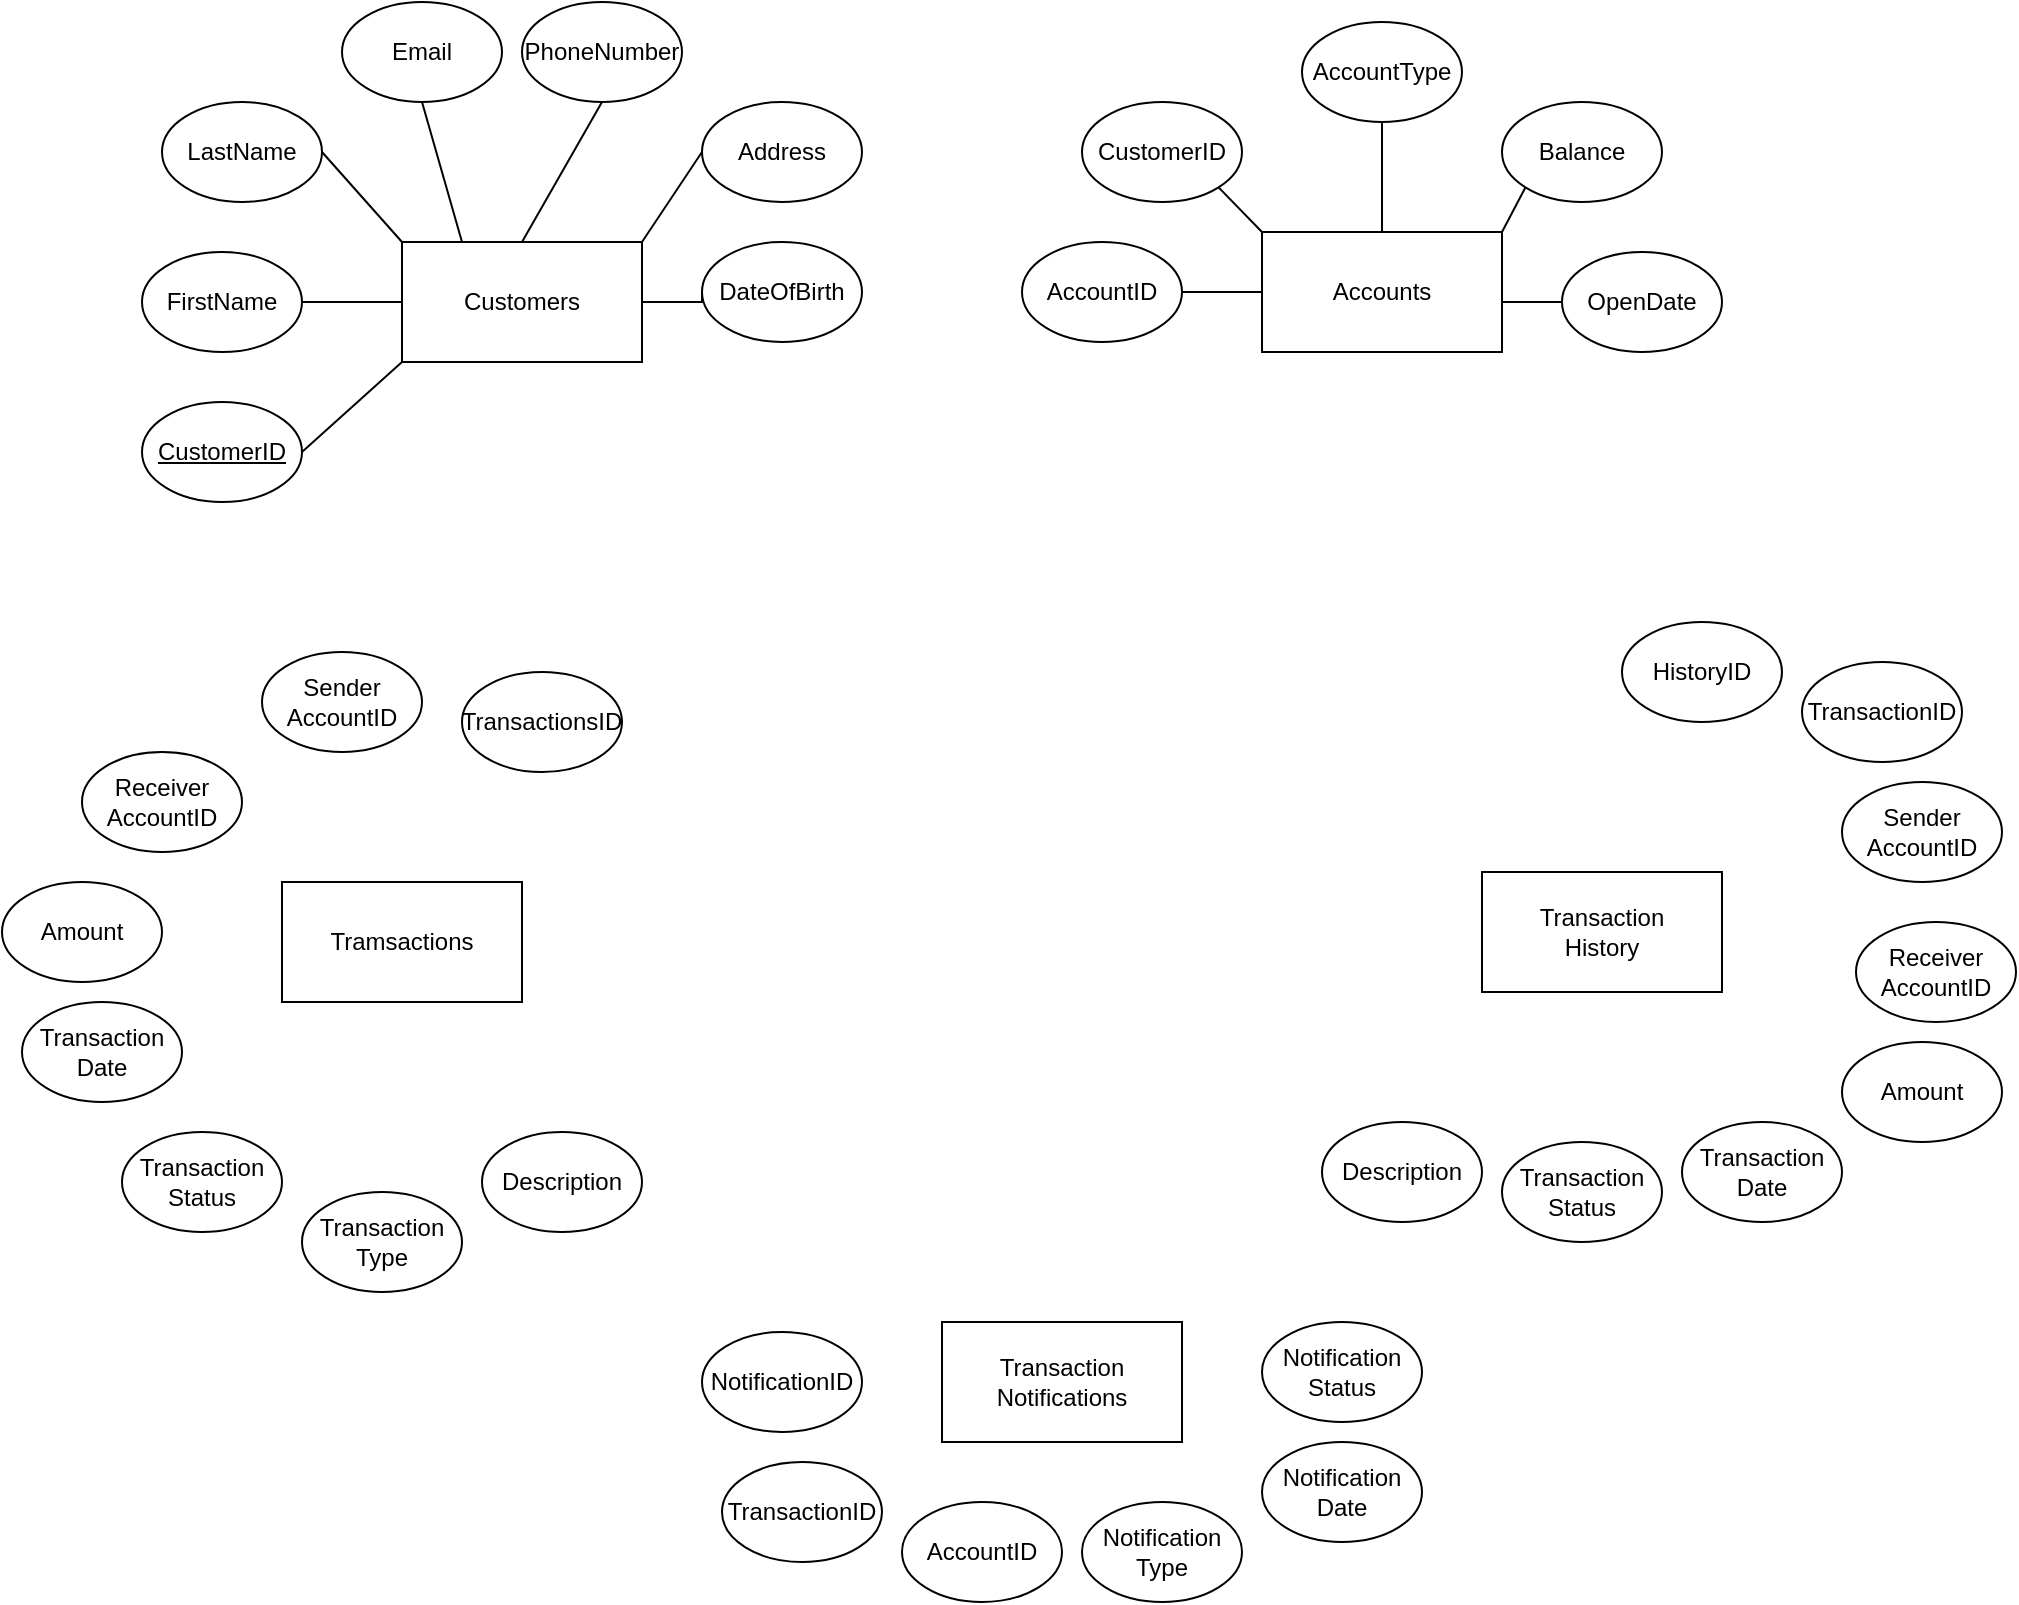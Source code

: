 <mxfile version="24.4.0" type="github">
  <diagram name="Page-1" id="7tcghA5O4iVg9XCuo4NI">
    <mxGraphModel dx="2261" dy="772" grid="1" gridSize="10" guides="1" tooltips="1" connect="1" arrows="1" fold="1" page="1" pageScale="1" pageWidth="827" pageHeight="1169" math="0" shadow="0">
      <root>
        <mxCell id="0" />
        <mxCell id="1" parent="0" />
        <mxCell id="TxpxUodFQDuzSuq3pr_V-17" value="" style="group" vertex="1" connectable="0" parent="1">
          <mxGeometry x="180" y="760" width="360" height="140" as="geometry" />
        </mxCell>
        <mxCell id="TxpxUodFQDuzSuq3pr_V-10" value="Transaction&lt;br&gt;Notifications" style="rounded=0;whiteSpace=wrap;html=1;" vertex="1" parent="TxpxUodFQDuzSuq3pr_V-17">
          <mxGeometry x="120" width="120" height="60" as="geometry" />
        </mxCell>
        <mxCell id="TxpxUodFQDuzSuq3pr_V-11" value="NotificationID" style="ellipse;whiteSpace=wrap;html=1;" vertex="1" parent="TxpxUodFQDuzSuq3pr_V-17">
          <mxGeometry y="5" width="80" height="50" as="geometry" />
        </mxCell>
        <mxCell id="TxpxUodFQDuzSuq3pr_V-12" value="TransactionID" style="ellipse;whiteSpace=wrap;html=1;" vertex="1" parent="TxpxUodFQDuzSuq3pr_V-17">
          <mxGeometry x="10" y="70" width="80" height="50" as="geometry" />
        </mxCell>
        <mxCell id="TxpxUodFQDuzSuq3pr_V-13" value="AccountID" style="ellipse;whiteSpace=wrap;html=1;" vertex="1" parent="TxpxUodFQDuzSuq3pr_V-17">
          <mxGeometry x="100" y="90" width="80" height="50" as="geometry" />
        </mxCell>
        <mxCell id="TxpxUodFQDuzSuq3pr_V-14" value="Notification&lt;br&gt;Type" style="ellipse;whiteSpace=wrap;html=1;" vertex="1" parent="TxpxUodFQDuzSuq3pr_V-17">
          <mxGeometry x="190" y="90" width="80" height="50" as="geometry" />
        </mxCell>
        <mxCell id="TxpxUodFQDuzSuq3pr_V-15" value="Notification&lt;br&gt;Date" style="ellipse;whiteSpace=wrap;html=1;" vertex="1" parent="TxpxUodFQDuzSuq3pr_V-17">
          <mxGeometry x="280" y="60" width="80" height="50" as="geometry" />
        </mxCell>
        <mxCell id="TxpxUodFQDuzSuq3pr_V-16" value="Notification&lt;br&gt;Status" style="ellipse;whiteSpace=wrap;html=1;" vertex="1" parent="TxpxUodFQDuzSuq3pr_V-17">
          <mxGeometry x="280" width="80" height="50" as="geometry" />
        </mxCell>
        <mxCell id="TxpxUodFQDuzSuq3pr_V-18" value="" style="group" vertex="1" connectable="0" parent="1">
          <mxGeometry x="490" y="410" width="347" height="310" as="geometry" />
        </mxCell>
        <mxCell id="b7hbQGppqmH5EkRF_Ry8-38" value="Transaction&lt;br&gt;History" style="rounded=0;whiteSpace=wrap;html=1;" parent="TxpxUodFQDuzSuq3pr_V-18" vertex="1">
          <mxGeometry x="80" y="125" width="120" height="60" as="geometry" />
        </mxCell>
        <mxCell id="TxpxUodFQDuzSuq3pr_V-2" value="HistoryID" style="ellipse;whiteSpace=wrap;html=1;" vertex="1" parent="TxpxUodFQDuzSuq3pr_V-18">
          <mxGeometry x="150" width="80" height="50" as="geometry" />
        </mxCell>
        <mxCell id="TxpxUodFQDuzSuq3pr_V-3" value="TransactionID" style="ellipse;whiteSpace=wrap;html=1;" vertex="1" parent="TxpxUodFQDuzSuq3pr_V-18">
          <mxGeometry x="240" y="20" width="80" height="50" as="geometry" />
        </mxCell>
        <mxCell id="TxpxUodFQDuzSuq3pr_V-4" value="Sender&lt;br&gt;AccountID" style="ellipse;whiteSpace=wrap;html=1;" vertex="1" parent="TxpxUodFQDuzSuq3pr_V-18">
          <mxGeometry x="260" y="80" width="80" height="50" as="geometry" />
        </mxCell>
        <mxCell id="TxpxUodFQDuzSuq3pr_V-5" value="Receiver&lt;br&gt;AccountID" style="ellipse;whiteSpace=wrap;html=1;" vertex="1" parent="TxpxUodFQDuzSuq3pr_V-18">
          <mxGeometry x="267" y="150" width="80" height="50" as="geometry" />
        </mxCell>
        <mxCell id="TxpxUodFQDuzSuq3pr_V-6" value="Amount" style="ellipse;whiteSpace=wrap;html=1;" vertex="1" parent="TxpxUodFQDuzSuq3pr_V-18">
          <mxGeometry x="260" y="210" width="80" height="50" as="geometry" />
        </mxCell>
        <mxCell id="TxpxUodFQDuzSuq3pr_V-7" value="Transaction&lt;br&gt;Date" style="ellipse;whiteSpace=wrap;html=1;" vertex="1" parent="TxpxUodFQDuzSuq3pr_V-18">
          <mxGeometry x="180" y="250" width="80" height="50" as="geometry" />
        </mxCell>
        <mxCell id="TxpxUodFQDuzSuq3pr_V-8" value="Transaction&lt;br&gt;Status" style="ellipse;whiteSpace=wrap;html=1;" vertex="1" parent="TxpxUodFQDuzSuq3pr_V-18">
          <mxGeometry x="90" y="260" width="80" height="50" as="geometry" />
        </mxCell>
        <mxCell id="TxpxUodFQDuzSuq3pr_V-9" value="Description" style="ellipse;whiteSpace=wrap;html=1;" vertex="1" parent="TxpxUodFQDuzSuq3pr_V-18">
          <mxGeometry y="250" width="80" height="50" as="geometry" />
        </mxCell>
        <mxCell id="TxpxUodFQDuzSuq3pr_V-19" value="" style="group" vertex="1" connectable="0" parent="1">
          <mxGeometry x="-170" y="425" width="320" height="320" as="geometry" />
        </mxCell>
        <mxCell id="b7hbQGppqmH5EkRF_Ry8-29" value="Tramsactions" style="rounded=0;whiteSpace=wrap;html=1;" parent="TxpxUodFQDuzSuq3pr_V-19" vertex="1">
          <mxGeometry x="140" y="115" width="120" height="60" as="geometry" />
        </mxCell>
        <mxCell id="b7hbQGppqmH5EkRF_Ry8-30" value="Transaction&lt;br&gt;Date" style="ellipse;whiteSpace=wrap;html=1;" parent="TxpxUodFQDuzSuq3pr_V-19" vertex="1">
          <mxGeometry x="10" y="175" width="80" height="50" as="geometry" />
        </mxCell>
        <mxCell id="b7hbQGppqmH5EkRF_Ry8-31" value="Receiver&lt;br&gt;AccountID" style="ellipse;whiteSpace=wrap;html=1;" parent="TxpxUodFQDuzSuq3pr_V-19" vertex="1">
          <mxGeometry x="40" y="50" width="80" height="50" as="geometry" />
        </mxCell>
        <mxCell id="b7hbQGppqmH5EkRF_Ry8-32" value="Amount" style="ellipse;whiteSpace=wrap;html=1;" parent="TxpxUodFQDuzSuq3pr_V-19" vertex="1">
          <mxGeometry y="115" width="80" height="50" as="geometry" />
        </mxCell>
        <mxCell id="b7hbQGppqmH5EkRF_Ry8-33" value="Transaction&lt;br&gt;Status" style="ellipse;whiteSpace=wrap;html=1;" parent="TxpxUodFQDuzSuq3pr_V-19" vertex="1">
          <mxGeometry x="60" y="240" width="80" height="50" as="geometry" />
        </mxCell>
        <mxCell id="b7hbQGppqmH5EkRF_Ry8-34" value="Sender&lt;br&gt;AccountID" style="ellipse;whiteSpace=wrap;html=1;" parent="TxpxUodFQDuzSuq3pr_V-19" vertex="1">
          <mxGeometry x="130" width="80" height="50" as="geometry" />
        </mxCell>
        <mxCell id="b7hbQGppqmH5EkRF_Ry8-35" value="Transaction&lt;br&gt;Type" style="ellipse;whiteSpace=wrap;html=1;" parent="TxpxUodFQDuzSuq3pr_V-19" vertex="1">
          <mxGeometry x="150" y="270" width="80" height="50" as="geometry" />
        </mxCell>
        <mxCell id="b7hbQGppqmH5EkRF_Ry8-36" value="Description" style="ellipse;whiteSpace=wrap;html=1;" parent="TxpxUodFQDuzSuq3pr_V-19" vertex="1">
          <mxGeometry x="240" y="240" width="80" height="50" as="geometry" />
        </mxCell>
        <mxCell id="b7hbQGppqmH5EkRF_Ry8-37" value="TransactionsID" style="ellipse;whiteSpace=wrap;html=1;" parent="TxpxUodFQDuzSuq3pr_V-19" vertex="1">
          <mxGeometry x="230" y="10" width="80" height="50" as="geometry" />
        </mxCell>
        <mxCell id="TxpxUodFQDuzSuq3pr_V-20" value="" style="group" vertex="1" connectable="0" parent="1">
          <mxGeometry x="-100" y="100" width="360" height="250" as="geometry" />
        </mxCell>
        <mxCell id="b7hbQGppqmH5EkRF_Ry8-10" style="rounded=0;orthogonalLoop=1;jettySize=auto;html=1;exitX=0;exitY=1;exitDx=0;exitDy=0;entryX=1;entryY=0.5;entryDx=0;entryDy=0;endArrow=none;endFill=0;" parent="TxpxUodFQDuzSuq3pr_V-20" source="b7hbQGppqmH5EkRF_Ry8-1" target="b7hbQGppqmH5EkRF_Ry8-2" edge="1">
          <mxGeometry relative="1" as="geometry" />
        </mxCell>
        <mxCell id="b7hbQGppqmH5EkRF_Ry8-11" style="edgeStyle=orthogonalEdgeStyle;rounded=0;orthogonalLoop=1;jettySize=auto;html=1;exitX=0;exitY=0.5;exitDx=0;exitDy=0;entryX=1;entryY=0.5;entryDx=0;entryDy=0;endArrow=none;endFill=0;" parent="TxpxUodFQDuzSuq3pr_V-20" source="b7hbQGppqmH5EkRF_Ry8-1" target="b7hbQGppqmH5EkRF_Ry8-3" edge="1">
          <mxGeometry relative="1" as="geometry" />
        </mxCell>
        <mxCell id="b7hbQGppqmH5EkRF_Ry8-12" style="rounded=0;orthogonalLoop=1;jettySize=auto;html=1;exitX=0;exitY=0;exitDx=0;exitDy=0;entryX=1;entryY=0.5;entryDx=0;entryDy=0;endArrow=none;endFill=0;" parent="TxpxUodFQDuzSuq3pr_V-20" source="b7hbQGppqmH5EkRF_Ry8-1" target="b7hbQGppqmH5EkRF_Ry8-4" edge="1">
          <mxGeometry relative="1" as="geometry" />
        </mxCell>
        <mxCell id="b7hbQGppqmH5EkRF_Ry8-13" style="rounded=0;orthogonalLoop=1;jettySize=auto;html=1;exitX=0.25;exitY=0;exitDx=0;exitDy=0;entryX=0.5;entryY=1;entryDx=0;entryDy=0;endArrow=none;endFill=0;" parent="TxpxUodFQDuzSuq3pr_V-20" source="b7hbQGppqmH5EkRF_Ry8-1" target="b7hbQGppqmH5EkRF_Ry8-5" edge="1">
          <mxGeometry relative="1" as="geometry" />
        </mxCell>
        <mxCell id="b7hbQGppqmH5EkRF_Ry8-14" style="rounded=0;orthogonalLoop=1;jettySize=auto;html=1;exitX=0.5;exitY=0;exitDx=0;exitDy=0;entryX=0.5;entryY=1;entryDx=0;entryDy=0;endArrow=none;endFill=0;" parent="TxpxUodFQDuzSuq3pr_V-20" source="b7hbQGppqmH5EkRF_Ry8-1" target="b7hbQGppqmH5EkRF_Ry8-6" edge="1">
          <mxGeometry relative="1" as="geometry" />
        </mxCell>
        <mxCell id="b7hbQGppqmH5EkRF_Ry8-15" style="rounded=0;orthogonalLoop=1;jettySize=auto;html=1;exitX=1;exitY=0;exitDx=0;exitDy=0;entryX=0;entryY=0.5;entryDx=0;entryDy=0;endArrow=none;endFill=0;" parent="TxpxUodFQDuzSuq3pr_V-20" source="b7hbQGppqmH5EkRF_Ry8-1" target="b7hbQGppqmH5EkRF_Ry8-7" edge="1">
          <mxGeometry relative="1" as="geometry" />
        </mxCell>
        <mxCell id="b7hbQGppqmH5EkRF_Ry8-16" style="edgeStyle=orthogonalEdgeStyle;rounded=0;orthogonalLoop=1;jettySize=auto;html=1;exitX=1;exitY=0.5;exitDx=0;exitDy=0;entryX=0;entryY=0.5;entryDx=0;entryDy=0;endArrow=none;endFill=0;" parent="TxpxUodFQDuzSuq3pr_V-20" source="b7hbQGppqmH5EkRF_Ry8-1" target="b7hbQGppqmH5EkRF_Ry8-8" edge="1">
          <mxGeometry relative="1" as="geometry" />
        </mxCell>
        <mxCell id="b7hbQGppqmH5EkRF_Ry8-1" value="Customers" style="rounded=0;whiteSpace=wrap;html=1;" parent="TxpxUodFQDuzSuq3pr_V-20" vertex="1">
          <mxGeometry x="130" y="120" width="120" height="60" as="geometry" />
        </mxCell>
        <mxCell id="b7hbQGppqmH5EkRF_Ry8-2" value="CustomerID" style="ellipse;whiteSpace=wrap;html=1;fontStyle=4" parent="TxpxUodFQDuzSuq3pr_V-20" vertex="1">
          <mxGeometry y="200" width="80" height="50" as="geometry" />
        </mxCell>
        <mxCell id="b7hbQGppqmH5EkRF_Ry8-3" value="FirstName" style="ellipse;whiteSpace=wrap;html=1;" parent="TxpxUodFQDuzSuq3pr_V-20" vertex="1">
          <mxGeometry y="125" width="80" height="50" as="geometry" />
        </mxCell>
        <mxCell id="b7hbQGppqmH5EkRF_Ry8-4" value="LastName" style="ellipse;whiteSpace=wrap;html=1;" parent="TxpxUodFQDuzSuq3pr_V-20" vertex="1">
          <mxGeometry x="10" y="50" width="80" height="50" as="geometry" />
        </mxCell>
        <mxCell id="b7hbQGppqmH5EkRF_Ry8-5" value="Email" style="ellipse;whiteSpace=wrap;html=1;" parent="TxpxUodFQDuzSuq3pr_V-20" vertex="1">
          <mxGeometry x="100" width="80" height="50" as="geometry" />
        </mxCell>
        <mxCell id="b7hbQGppqmH5EkRF_Ry8-6" value="PhoneNumber" style="ellipse;whiteSpace=wrap;html=1;" parent="TxpxUodFQDuzSuq3pr_V-20" vertex="1">
          <mxGeometry x="190" width="80" height="50" as="geometry" />
        </mxCell>
        <mxCell id="b7hbQGppqmH5EkRF_Ry8-7" value="Address" style="ellipse;whiteSpace=wrap;html=1;" parent="TxpxUodFQDuzSuq3pr_V-20" vertex="1">
          <mxGeometry x="280" y="50" width="80" height="50" as="geometry" />
        </mxCell>
        <mxCell id="b7hbQGppqmH5EkRF_Ry8-8" value="DateOfBirth" style="ellipse;whiteSpace=wrap;html=1;" parent="TxpxUodFQDuzSuq3pr_V-20" vertex="1">
          <mxGeometry x="280" y="120" width="80" height="50" as="geometry" />
        </mxCell>
        <mxCell id="TxpxUodFQDuzSuq3pr_V-21" value="" style="group" vertex="1" connectable="0" parent="1">
          <mxGeometry x="340" y="110" width="350" height="165" as="geometry" />
        </mxCell>
        <mxCell id="b7hbQGppqmH5EkRF_Ry8-17" value="Accounts" style="rounded=0;whiteSpace=wrap;html=1;" parent="TxpxUodFQDuzSuq3pr_V-21" vertex="1">
          <mxGeometry x="120" y="105" width="120" height="60" as="geometry" />
        </mxCell>
        <mxCell id="b7hbQGppqmH5EkRF_Ry8-24" style="edgeStyle=orthogonalEdgeStyle;rounded=0;orthogonalLoop=1;jettySize=auto;html=1;exitX=1;exitY=0.5;exitDx=0;exitDy=0;entryX=0;entryY=0.5;entryDx=0;entryDy=0;endArrow=none;endFill=0;" parent="TxpxUodFQDuzSuq3pr_V-21" source="b7hbQGppqmH5EkRF_Ry8-18" target="b7hbQGppqmH5EkRF_Ry8-17" edge="1">
          <mxGeometry relative="1" as="geometry" />
        </mxCell>
        <mxCell id="b7hbQGppqmH5EkRF_Ry8-18" value="AccountID" style="ellipse;whiteSpace=wrap;html=1;" parent="TxpxUodFQDuzSuq3pr_V-21" vertex="1">
          <mxGeometry y="110" width="80" height="50" as="geometry" />
        </mxCell>
        <mxCell id="b7hbQGppqmH5EkRF_Ry8-25" style="rounded=0;orthogonalLoop=1;jettySize=auto;html=1;exitX=1;exitY=1;exitDx=0;exitDy=0;entryX=0;entryY=0;entryDx=0;entryDy=0;endArrow=none;endFill=0;" parent="TxpxUodFQDuzSuq3pr_V-21" source="b7hbQGppqmH5EkRF_Ry8-19" target="b7hbQGppqmH5EkRF_Ry8-17" edge="1">
          <mxGeometry relative="1" as="geometry" />
        </mxCell>
        <mxCell id="b7hbQGppqmH5EkRF_Ry8-19" value="CustomerID" style="ellipse;whiteSpace=wrap;html=1;" parent="TxpxUodFQDuzSuq3pr_V-21" vertex="1">
          <mxGeometry x="30" y="40" width="80" height="50" as="geometry" />
        </mxCell>
        <mxCell id="b7hbQGppqmH5EkRF_Ry8-26" style="edgeStyle=orthogonalEdgeStyle;rounded=0;orthogonalLoop=1;jettySize=auto;html=1;exitX=0.5;exitY=1;exitDx=0;exitDy=0;entryX=0.5;entryY=0;entryDx=0;entryDy=0;endArrow=none;endFill=0;" parent="TxpxUodFQDuzSuq3pr_V-21" source="b7hbQGppqmH5EkRF_Ry8-20" target="b7hbQGppqmH5EkRF_Ry8-17" edge="1">
          <mxGeometry relative="1" as="geometry" />
        </mxCell>
        <mxCell id="b7hbQGppqmH5EkRF_Ry8-20" value="AccountType" style="ellipse;whiteSpace=wrap;html=1;" parent="TxpxUodFQDuzSuq3pr_V-21" vertex="1">
          <mxGeometry x="140" width="80" height="50" as="geometry" />
        </mxCell>
        <mxCell id="b7hbQGppqmH5EkRF_Ry8-27" style="rounded=0;orthogonalLoop=1;jettySize=auto;html=1;exitX=0;exitY=1;exitDx=0;exitDy=0;entryX=1;entryY=0;entryDx=0;entryDy=0;endArrow=none;endFill=0;" parent="TxpxUodFQDuzSuq3pr_V-21" source="b7hbQGppqmH5EkRF_Ry8-21" target="b7hbQGppqmH5EkRF_Ry8-17" edge="1">
          <mxGeometry relative="1" as="geometry" />
        </mxCell>
        <mxCell id="b7hbQGppqmH5EkRF_Ry8-21" value="Balance" style="ellipse;whiteSpace=wrap;html=1;" parent="TxpxUodFQDuzSuq3pr_V-21" vertex="1">
          <mxGeometry x="240" y="40" width="80" height="50" as="geometry" />
        </mxCell>
        <mxCell id="b7hbQGppqmH5EkRF_Ry8-28" style="edgeStyle=orthogonalEdgeStyle;rounded=0;orthogonalLoop=1;jettySize=auto;html=1;exitX=0;exitY=0.5;exitDx=0;exitDy=0;entryX=1;entryY=0.5;entryDx=0;entryDy=0;endArrow=none;endFill=0;" parent="TxpxUodFQDuzSuq3pr_V-21" source="b7hbQGppqmH5EkRF_Ry8-22" target="b7hbQGppqmH5EkRF_Ry8-17" edge="1">
          <mxGeometry relative="1" as="geometry" />
        </mxCell>
        <mxCell id="b7hbQGppqmH5EkRF_Ry8-22" value="OpenDate" style="ellipse;whiteSpace=wrap;html=1;" parent="TxpxUodFQDuzSuq3pr_V-21" vertex="1">
          <mxGeometry x="270" y="115" width="80" height="50" as="geometry" />
        </mxCell>
      </root>
    </mxGraphModel>
  </diagram>
</mxfile>
